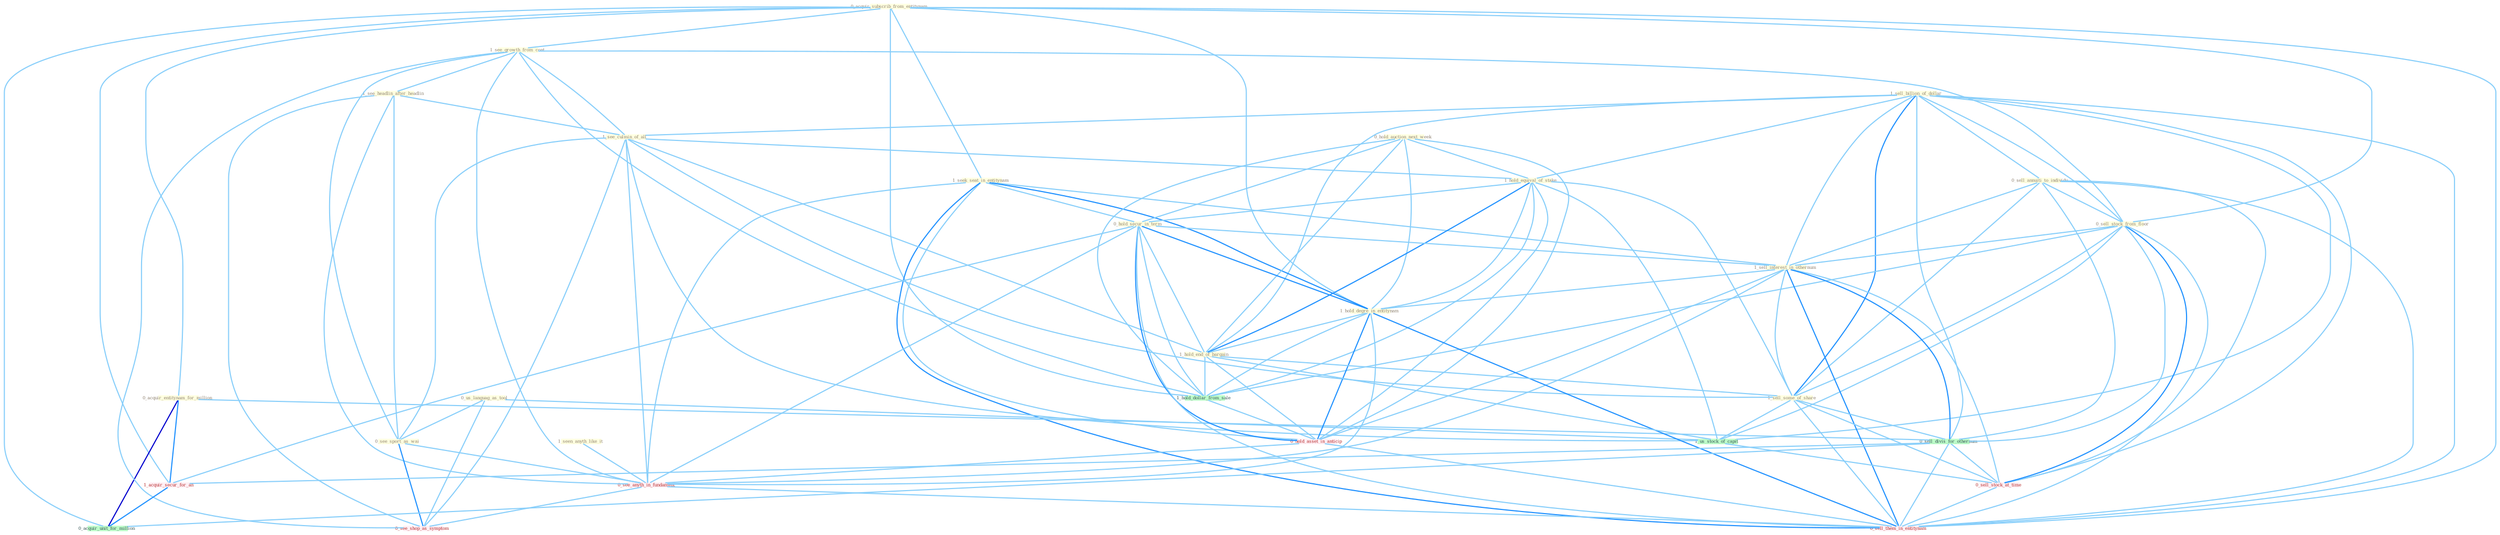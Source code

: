 Graph G{ 
    node
    [shape=polygon,style=filled,width=.5,height=.06,color="#BDFCC9",fixedsize=true,fontsize=4,
    fontcolor="#2f4f4f"];
    {node
    [color="#ffffe0", fontcolor="#8b7d6b"] "0_acquir_subscrib_from_entitynam " "1_sell_billion_of_dollar " "1_seek_seat_in_entitynam " "0_acquir_entitynam_for_million " "1_seen_anyth_like_it " "1_see_growth_from_coat " "0_us_languag_as_tool " "1_see_headlin_after_headlin " "0_sell_annuiti_to_individu " "1_see_culmin_of_all " "0_hold_auction_next_week " "1_hold_equival_of_stake " "0_hold_secur_in_term " "0_sell_stock_from_floor " "1_sell_interest_in_othernum " "1_hold_degre_in_entitynam " "1_hold_end_of_bargain " "1_sell_some_of_share " "0_see_sport_as_wai "}
{node [color="#fff0f5", fontcolor="#b22222"] "1_acquir_secur_for_an " "0_hold_asset_in_anticip " "0_sell_stock_at_time " "0_see_anyth_in_fundament " "0_see_shop_as_symptom " "0_sell_them_in_entitynam "}
edge [color="#B0E2FF"];

	"0_acquir_subscrib_from_entitynam " -- "1_seek_seat_in_entitynam " [w="1", color="#87cefa" ];
	"0_acquir_subscrib_from_entitynam " -- "0_acquir_entitynam_for_million " [w="1", color="#87cefa" ];
	"0_acquir_subscrib_from_entitynam " -- "1_see_growth_from_coat " [w="1", color="#87cefa" ];
	"0_acquir_subscrib_from_entitynam " -- "0_sell_stock_from_floor " [w="1", color="#87cefa" ];
	"0_acquir_subscrib_from_entitynam " -- "1_hold_degre_in_entitynam " [w="1", color="#87cefa" ];
	"0_acquir_subscrib_from_entitynam " -- "1_acquir_secur_for_an " [w="1", color="#87cefa" ];
	"0_acquir_subscrib_from_entitynam " -- "1_hold_dollar_from_sale " [w="1", color="#87cefa" ];
	"0_acquir_subscrib_from_entitynam " -- "0_acquir_unit_for_million " [w="1", color="#87cefa" ];
	"0_acquir_subscrib_from_entitynam " -- "0_sell_them_in_entitynam " [w="1", color="#87cefa" ];
	"1_sell_billion_of_dollar " -- "0_sell_annuiti_to_individu " [w="1", color="#87cefa" ];
	"1_sell_billion_of_dollar " -- "1_see_culmin_of_all " [w="1", color="#87cefa" ];
	"1_sell_billion_of_dollar " -- "1_hold_equival_of_stake " [w="1", color="#87cefa" ];
	"1_sell_billion_of_dollar " -- "0_sell_stock_from_floor " [w="1", color="#87cefa" ];
	"1_sell_billion_of_dollar " -- "1_sell_interest_in_othernum " [w="1", color="#87cefa" ];
	"1_sell_billion_of_dollar " -- "1_hold_end_of_bargain " [w="1", color="#87cefa" ];
	"1_sell_billion_of_dollar " -- "1_sell_some_of_share " [w="2", color="#1e90ff" , len=0.8];
	"1_sell_billion_of_dollar " -- "0_sell_divis_for_othernum " [w="1", color="#87cefa" ];
	"1_sell_billion_of_dollar " -- "1_us_stock_of_capit " [w="1", color="#87cefa" ];
	"1_sell_billion_of_dollar " -- "0_sell_stock_at_time " [w="1", color="#87cefa" ];
	"1_sell_billion_of_dollar " -- "0_sell_them_in_entitynam " [w="1", color="#87cefa" ];
	"1_seek_seat_in_entitynam " -- "0_hold_secur_in_term " [w="1", color="#87cefa" ];
	"1_seek_seat_in_entitynam " -- "1_sell_interest_in_othernum " [w="1", color="#87cefa" ];
	"1_seek_seat_in_entitynam " -- "1_hold_degre_in_entitynam " [w="2", color="#1e90ff" , len=0.8];
	"1_seek_seat_in_entitynam " -- "0_hold_asset_in_anticip " [w="1", color="#87cefa" ];
	"1_seek_seat_in_entitynam " -- "0_see_anyth_in_fundament " [w="1", color="#87cefa" ];
	"1_seek_seat_in_entitynam " -- "0_sell_them_in_entitynam " [w="2", color="#1e90ff" , len=0.8];
	"0_acquir_entitynam_for_million " -- "0_sell_divis_for_othernum " [w="1", color="#87cefa" ];
	"0_acquir_entitynam_for_million " -- "1_acquir_secur_for_an " [w="2", color="#1e90ff" , len=0.8];
	"0_acquir_entitynam_for_million " -- "0_acquir_unit_for_million " [w="3", color="#0000cd" , len=0.6];
	"1_seen_anyth_like_it " -- "0_see_anyth_in_fundament " [w="1", color="#87cefa" ];
	"1_see_growth_from_coat " -- "1_see_headlin_after_headlin " [w="1", color="#87cefa" ];
	"1_see_growth_from_coat " -- "1_see_culmin_of_all " [w="1", color="#87cefa" ];
	"1_see_growth_from_coat " -- "0_sell_stock_from_floor " [w="1", color="#87cefa" ];
	"1_see_growth_from_coat " -- "0_see_sport_as_wai " [w="1", color="#87cefa" ];
	"1_see_growth_from_coat " -- "1_hold_dollar_from_sale " [w="1", color="#87cefa" ];
	"1_see_growth_from_coat " -- "0_see_anyth_in_fundament " [w="1", color="#87cefa" ];
	"1_see_growth_from_coat " -- "0_see_shop_as_symptom " [w="1", color="#87cefa" ];
	"0_us_languag_as_tool " -- "0_see_sport_as_wai " [w="1", color="#87cefa" ];
	"0_us_languag_as_tool " -- "1_us_stock_of_capit " [w="1", color="#87cefa" ];
	"0_us_languag_as_tool " -- "0_see_shop_as_symptom " [w="1", color="#87cefa" ];
	"1_see_headlin_after_headlin " -- "1_see_culmin_of_all " [w="1", color="#87cefa" ];
	"1_see_headlin_after_headlin " -- "0_see_sport_as_wai " [w="1", color="#87cefa" ];
	"1_see_headlin_after_headlin " -- "0_see_anyth_in_fundament " [w="1", color="#87cefa" ];
	"1_see_headlin_after_headlin " -- "0_see_shop_as_symptom " [w="1", color="#87cefa" ];
	"0_sell_annuiti_to_individu " -- "0_sell_stock_from_floor " [w="1", color="#87cefa" ];
	"0_sell_annuiti_to_individu " -- "1_sell_interest_in_othernum " [w="1", color="#87cefa" ];
	"0_sell_annuiti_to_individu " -- "1_sell_some_of_share " [w="1", color="#87cefa" ];
	"0_sell_annuiti_to_individu " -- "0_sell_divis_for_othernum " [w="1", color="#87cefa" ];
	"0_sell_annuiti_to_individu " -- "0_sell_stock_at_time " [w="1", color="#87cefa" ];
	"0_sell_annuiti_to_individu " -- "0_sell_them_in_entitynam " [w="1", color="#87cefa" ];
	"1_see_culmin_of_all " -- "1_hold_equival_of_stake " [w="1", color="#87cefa" ];
	"1_see_culmin_of_all " -- "1_hold_end_of_bargain " [w="1", color="#87cefa" ];
	"1_see_culmin_of_all " -- "1_sell_some_of_share " [w="1", color="#87cefa" ];
	"1_see_culmin_of_all " -- "0_see_sport_as_wai " [w="1", color="#87cefa" ];
	"1_see_culmin_of_all " -- "1_us_stock_of_capit " [w="1", color="#87cefa" ];
	"1_see_culmin_of_all " -- "0_see_anyth_in_fundament " [w="1", color="#87cefa" ];
	"1_see_culmin_of_all " -- "0_see_shop_as_symptom " [w="1", color="#87cefa" ];
	"0_hold_auction_next_week " -- "1_hold_equival_of_stake " [w="1", color="#87cefa" ];
	"0_hold_auction_next_week " -- "0_hold_secur_in_term " [w="1", color="#87cefa" ];
	"0_hold_auction_next_week " -- "1_hold_degre_in_entitynam " [w="1", color="#87cefa" ];
	"0_hold_auction_next_week " -- "1_hold_end_of_bargain " [w="1", color="#87cefa" ];
	"0_hold_auction_next_week " -- "1_hold_dollar_from_sale " [w="1", color="#87cefa" ];
	"0_hold_auction_next_week " -- "0_hold_asset_in_anticip " [w="1", color="#87cefa" ];
	"1_hold_equival_of_stake " -- "0_hold_secur_in_term " [w="1", color="#87cefa" ];
	"1_hold_equival_of_stake " -- "1_hold_degre_in_entitynam " [w="1", color="#87cefa" ];
	"1_hold_equival_of_stake " -- "1_hold_end_of_bargain " [w="2", color="#1e90ff" , len=0.8];
	"1_hold_equival_of_stake " -- "1_sell_some_of_share " [w="1", color="#87cefa" ];
	"1_hold_equival_of_stake " -- "1_us_stock_of_capit " [w="1", color="#87cefa" ];
	"1_hold_equival_of_stake " -- "1_hold_dollar_from_sale " [w="1", color="#87cefa" ];
	"1_hold_equival_of_stake " -- "0_hold_asset_in_anticip " [w="1", color="#87cefa" ];
	"0_hold_secur_in_term " -- "1_sell_interest_in_othernum " [w="1", color="#87cefa" ];
	"0_hold_secur_in_term " -- "1_hold_degre_in_entitynam " [w="2", color="#1e90ff" , len=0.8];
	"0_hold_secur_in_term " -- "1_hold_end_of_bargain " [w="1", color="#87cefa" ];
	"0_hold_secur_in_term " -- "1_acquir_secur_for_an " [w="1", color="#87cefa" ];
	"0_hold_secur_in_term " -- "1_hold_dollar_from_sale " [w="1", color="#87cefa" ];
	"0_hold_secur_in_term " -- "0_hold_asset_in_anticip " [w="2", color="#1e90ff" , len=0.8];
	"0_hold_secur_in_term " -- "0_see_anyth_in_fundament " [w="1", color="#87cefa" ];
	"0_hold_secur_in_term " -- "0_sell_them_in_entitynam " [w="1", color="#87cefa" ];
	"0_sell_stock_from_floor " -- "1_sell_interest_in_othernum " [w="1", color="#87cefa" ];
	"0_sell_stock_from_floor " -- "1_sell_some_of_share " [w="1", color="#87cefa" ];
	"0_sell_stock_from_floor " -- "0_sell_divis_for_othernum " [w="1", color="#87cefa" ];
	"0_sell_stock_from_floor " -- "1_us_stock_of_capit " [w="1", color="#87cefa" ];
	"0_sell_stock_from_floor " -- "1_hold_dollar_from_sale " [w="1", color="#87cefa" ];
	"0_sell_stock_from_floor " -- "0_sell_stock_at_time " [w="2", color="#1e90ff" , len=0.8];
	"0_sell_stock_from_floor " -- "0_sell_them_in_entitynam " [w="1", color="#87cefa" ];
	"1_sell_interest_in_othernum " -- "1_hold_degre_in_entitynam " [w="1", color="#87cefa" ];
	"1_sell_interest_in_othernum " -- "1_sell_some_of_share " [w="1", color="#87cefa" ];
	"1_sell_interest_in_othernum " -- "0_sell_divis_for_othernum " [w="2", color="#1e90ff" , len=0.8];
	"1_sell_interest_in_othernum " -- "0_hold_asset_in_anticip " [w="1", color="#87cefa" ];
	"1_sell_interest_in_othernum " -- "0_sell_stock_at_time " [w="1", color="#87cefa" ];
	"1_sell_interest_in_othernum " -- "0_see_anyth_in_fundament " [w="1", color="#87cefa" ];
	"1_sell_interest_in_othernum " -- "0_sell_them_in_entitynam " [w="2", color="#1e90ff" , len=0.8];
	"1_hold_degre_in_entitynam " -- "1_hold_end_of_bargain " [w="1", color="#87cefa" ];
	"1_hold_degre_in_entitynam " -- "1_hold_dollar_from_sale " [w="1", color="#87cefa" ];
	"1_hold_degre_in_entitynam " -- "0_hold_asset_in_anticip " [w="2", color="#1e90ff" , len=0.8];
	"1_hold_degre_in_entitynam " -- "0_see_anyth_in_fundament " [w="1", color="#87cefa" ];
	"1_hold_degre_in_entitynam " -- "0_sell_them_in_entitynam " [w="2", color="#1e90ff" , len=0.8];
	"1_hold_end_of_bargain " -- "1_sell_some_of_share " [w="1", color="#87cefa" ];
	"1_hold_end_of_bargain " -- "1_us_stock_of_capit " [w="1", color="#87cefa" ];
	"1_hold_end_of_bargain " -- "1_hold_dollar_from_sale " [w="1", color="#87cefa" ];
	"1_hold_end_of_bargain " -- "0_hold_asset_in_anticip " [w="1", color="#87cefa" ];
	"1_sell_some_of_share " -- "0_sell_divis_for_othernum " [w="1", color="#87cefa" ];
	"1_sell_some_of_share " -- "1_us_stock_of_capit " [w="1", color="#87cefa" ];
	"1_sell_some_of_share " -- "0_sell_stock_at_time " [w="1", color="#87cefa" ];
	"1_sell_some_of_share " -- "0_sell_them_in_entitynam " [w="1", color="#87cefa" ];
	"0_see_sport_as_wai " -- "0_see_anyth_in_fundament " [w="1", color="#87cefa" ];
	"0_see_sport_as_wai " -- "0_see_shop_as_symptom " [w="2", color="#1e90ff" , len=0.8];
	"0_sell_divis_for_othernum " -- "1_acquir_secur_for_an " [w="1", color="#87cefa" ];
	"0_sell_divis_for_othernum " -- "0_sell_stock_at_time " [w="1", color="#87cefa" ];
	"0_sell_divis_for_othernum " -- "0_acquir_unit_for_million " [w="1", color="#87cefa" ];
	"0_sell_divis_for_othernum " -- "0_sell_them_in_entitynam " [w="1", color="#87cefa" ];
	"1_acquir_secur_for_an " -- "0_acquir_unit_for_million " [w="2", color="#1e90ff" , len=0.8];
	"1_us_stock_of_capit " -- "0_sell_stock_at_time " [w="1", color="#87cefa" ];
	"1_hold_dollar_from_sale " -- "0_hold_asset_in_anticip " [w="1", color="#87cefa" ];
	"0_hold_asset_in_anticip " -- "0_see_anyth_in_fundament " [w="1", color="#87cefa" ];
	"0_hold_asset_in_anticip " -- "0_sell_them_in_entitynam " [w="1", color="#87cefa" ];
	"0_sell_stock_at_time " -- "0_sell_them_in_entitynam " [w="1", color="#87cefa" ];
	"0_see_anyth_in_fundament " -- "0_see_shop_as_symptom " [w="1", color="#87cefa" ];
	"0_see_anyth_in_fundament " -- "0_sell_them_in_entitynam " [w="1", color="#87cefa" ];
}